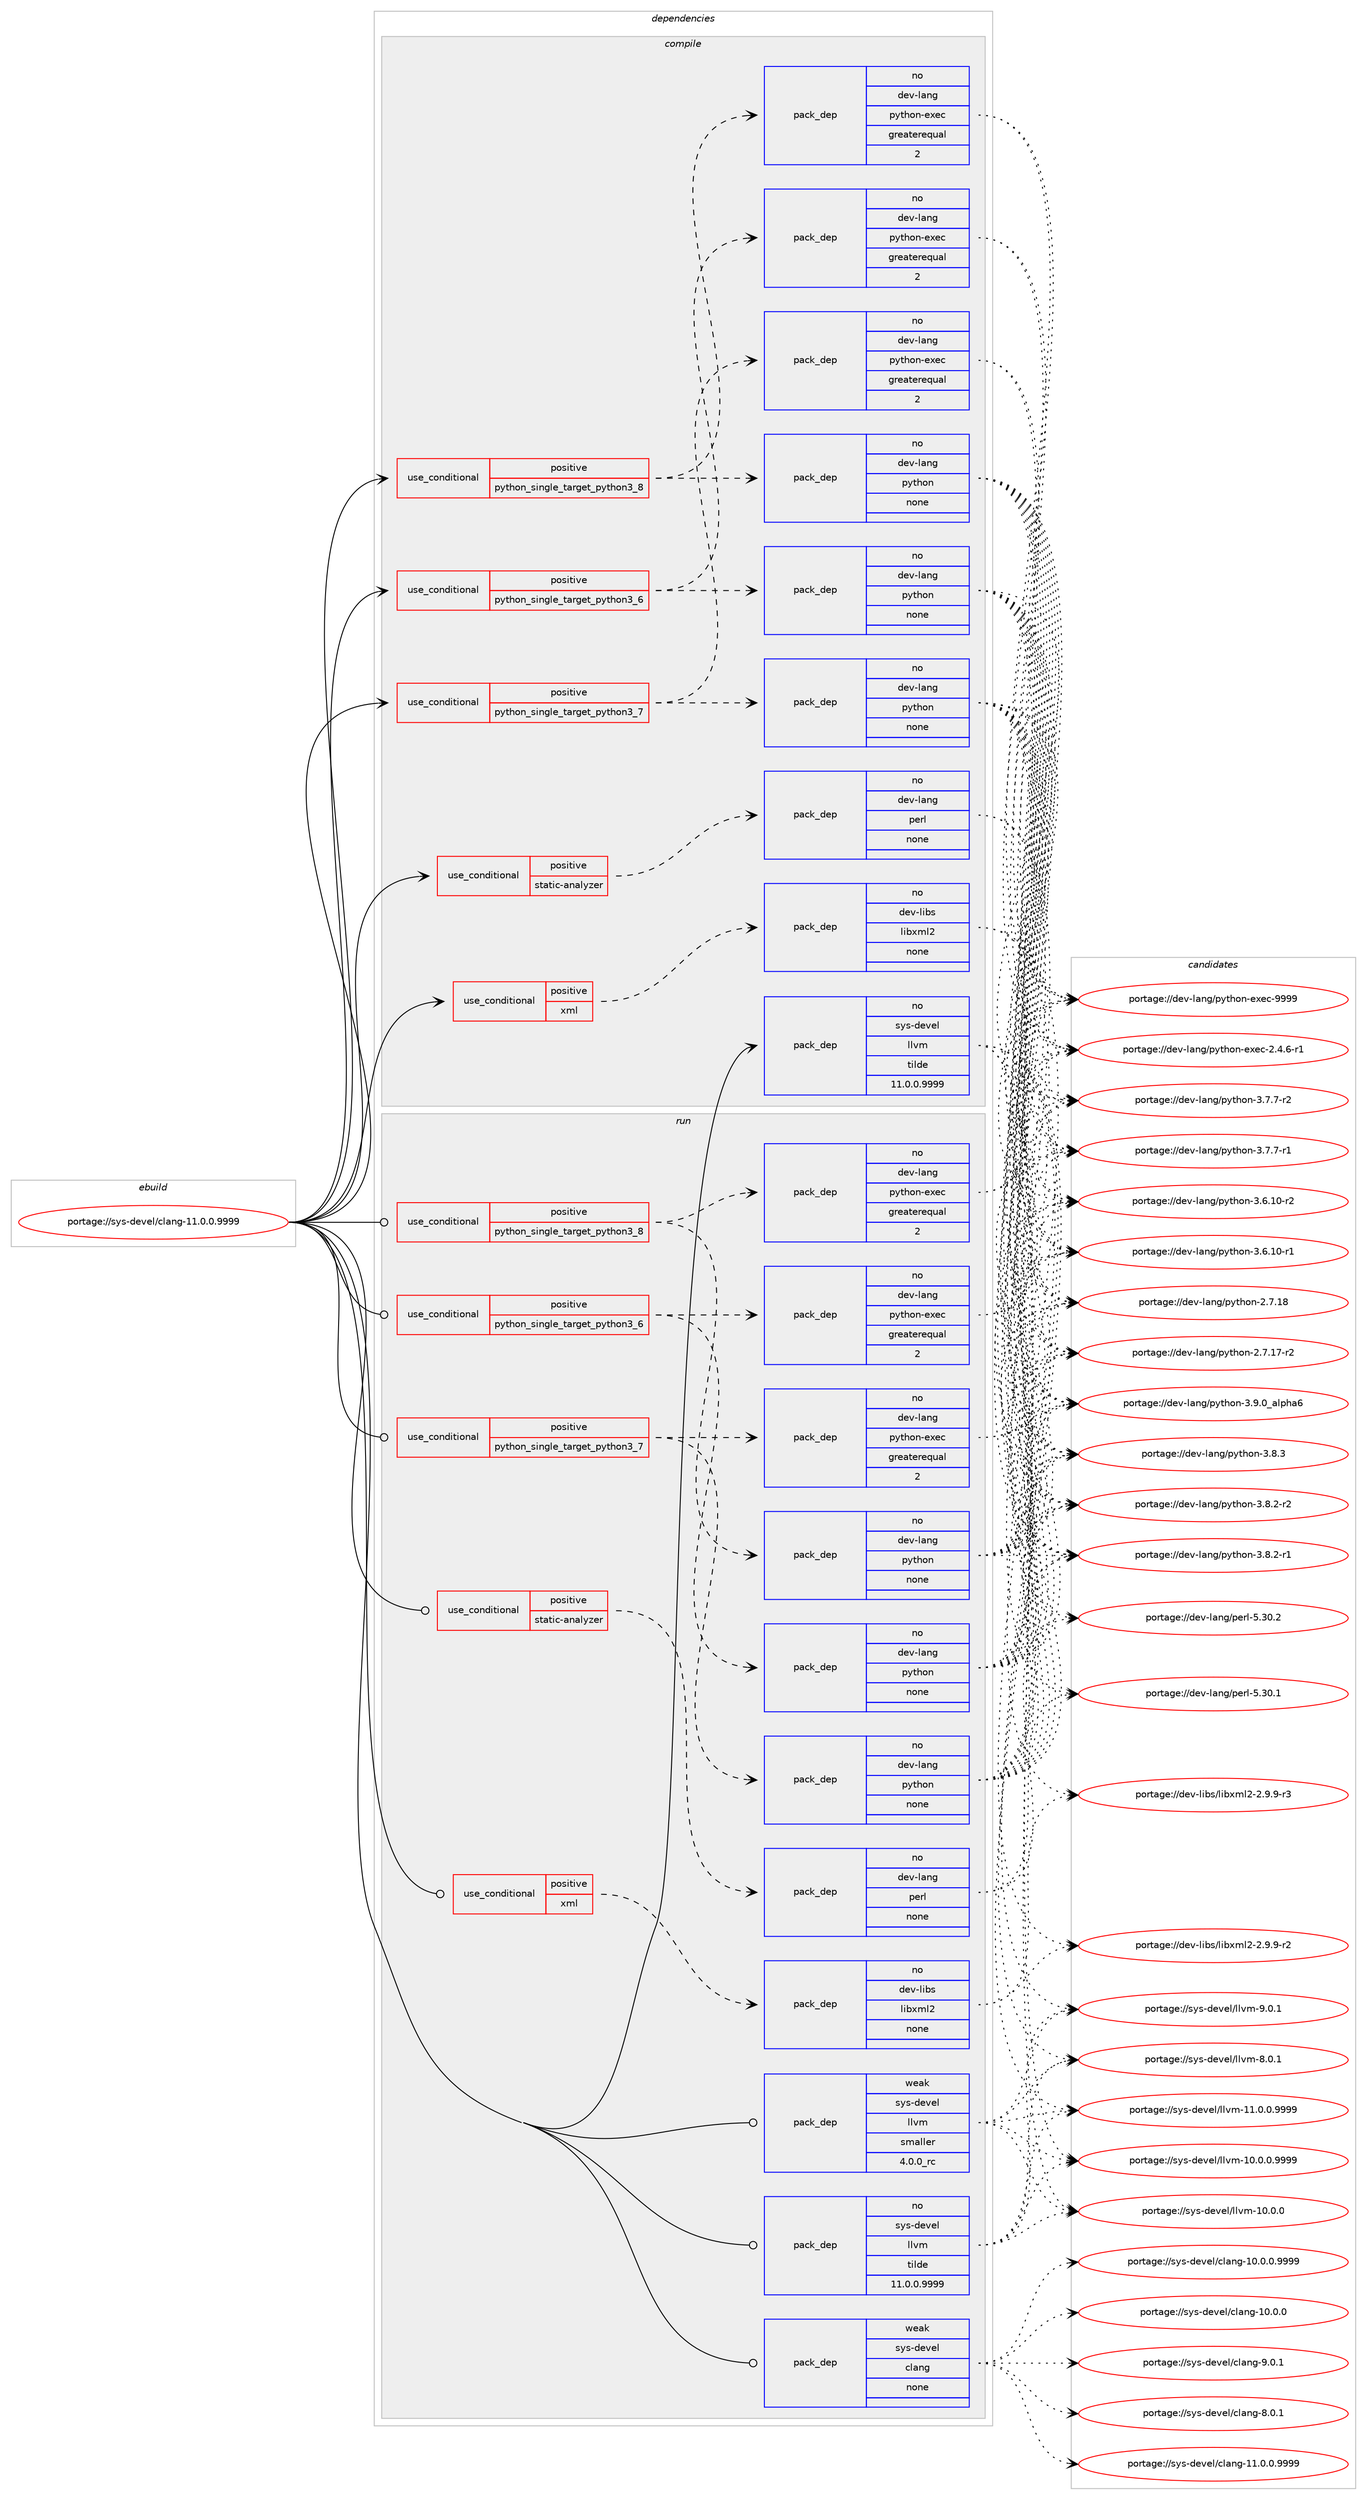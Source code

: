 digraph prolog {

# *************
# Graph options
# *************

newrank=true;
concentrate=true;
compound=true;
graph [rankdir=LR,fontname=Helvetica,fontsize=10,ranksep=1.5];#, ranksep=2.5, nodesep=0.2];
edge  [arrowhead=vee];
node  [fontname=Helvetica,fontsize=10];

# **********
# The ebuild
# **********

subgraph cluster_leftcol {
color=gray;
rank=same;
label=<<i>ebuild</i>>;
id [label="portage://sys-devel/clang-11.0.0.9999", color=red, width=4, href="../sys-devel/clang-11.0.0.9999.svg"];
}

# ****************
# The dependencies
# ****************

subgraph cluster_midcol {
color=gray;
label=<<i>dependencies</i>>;
subgraph cluster_compile {
fillcolor="#eeeeee";
style=filled;
label=<<i>compile</i>>;
subgraph cond593 {
dependency4077 [label=<<TABLE BORDER="0" CELLBORDER="1" CELLSPACING="0" CELLPADDING="4"><TR><TD ROWSPAN="3" CELLPADDING="10">use_conditional</TD></TR><TR><TD>positive</TD></TR><TR><TD>python_single_target_python3_6</TD></TR></TABLE>>, shape=none, color=red];
subgraph pack3390 {
dependency4078 [label=<<TABLE BORDER="0" CELLBORDER="1" CELLSPACING="0" CELLPADDING="4" WIDTH="220"><TR><TD ROWSPAN="6" CELLPADDING="30">pack_dep</TD></TR><TR><TD WIDTH="110">no</TD></TR><TR><TD>dev-lang</TD></TR><TR><TD>python</TD></TR><TR><TD>none</TD></TR><TR><TD></TD></TR></TABLE>>, shape=none, color=blue];
}
dependency4077:e -> dependency4078:w [weight=20,style="dashed",arrowhead="vee"];
subgraph pack3391 {
dependency4079 [label=<<TABLE BORDER="0" CELLBORDER="1" CELLSPACING="0" CELLPADDING="4" WIDTH="220"><TR><TD ROWSPAN="6" CELLPADDING="30">pack_dep</TD></TR><TR><TD WIDTH="110">no</TD></TR><TR><TD>dev-lang</TD></TR><TR><TD>python-exec</TD></TR><TR><TD>greaterequal</TD></TR><TR><TD>2</TD></TR></TABLE>>, shape=none, color=blue];
}
dependency4077:e -> dependency4079:w [weight=20,style="dashed",arrowhead="vee"];
}
id:e -> dependency4077:w [weight=20,style="solid",arrowhead="vee"];
subgraph cond594 {
dependency4080 [label=<<TABLE BORDER="0" CELLBORDER="1" CELLSPACING="0" CELLPADDING="4"><TR><TD ROWSPAN="3" CELLPADDING="10">use_conditional</TD></TR><TR><TD>positive</TD></TR><TR><TD>python_single_target_python3_7</TD></TR></TABLE>>, shape=none, color=red];
subgraph pack3392 {
dependency4081 [label=<<TABLE BORDER="0" CELLBORDER="1" CELLSPACING="0" CELLPADDING="4" WIDTH="220"><TR><TD ROWSPAN="6" CELLPADDING="30">pack_dep</TD></TR><TR><TD WIDTH="110">no</TD></TR><TR><TD>dev-lang</TD></TR><TR><TD>python</TD></TR><TR><TD>none</TD></TR><TR><TD></TD></TR></TABLE>>, shape=none, color=blue];
}
dependency4080:e -> dependency4081:w [weight=20,style="dashed",arrowhead="vee"];
subgraph pack3393 {
dependency4082 [label=<<TABLE BORDER="0" CELLBORDER="1" CELLSPACING="0" CELLPADDING="4" WIDTH="220"><TR><TD ROWSPAN="6" CELLPADDING="30">pack_dep</TD></TR><TR><TD WIDTH="110">no</TD></TR><TR><TD>dev-lang</TD></TR><TR><TD>python-exec</TD></TR><TR><TD>greaterequal</TD></TR><TR><TD>2</TD></TR></TABLE>>, shape=none, color=blue];
}
dependency4080:e -> dependency4082:w [weight=20,style="dashed",arrowhead="vee"];
}
id:e -> dependency4080:w [weight=20,style="solid",arrowhead="vee"];
subgraph cond595 {
dependency4083 [label=<<TABLE BORDER="0" CELLBORDER="1" CELLSPACING="0" CELLPADDING="4"><TR><TD ROWSPAN="3" CELLPADDING="10">use_conditional</TD></TR><TR><TD>positive</TD></TR><TR><TD>python_single_target_python3_8</TD></TR></TABLE>>, shape=none, color=red];
subgraph pack3394 {
dependency4084 [label=<<TABLE BORDER="0" CELLBORDER="1" CELLSPACING="0" CELLPADDING="4" WIDTH="220"><TR><TD ROWSPAN="6" CELLPADDING="30">pack_dep</TD></TR><TR><TD WIDTH="110">no</TD></TR><TR><TD>dev-lang</TD></TR><TR><TD>python</TD></TR><TR><TD>none</TD></TR><TR><TD></TD></TR></TABLE>>, shape=none, color=blue];
}
dependency4083:e -> dependency4084:w [weight=20,style="dashed",arrowhead="vee"];
subgraph pack3395 {
dependency4085 [label=<<TABLE BORDER="0" CELLBORDER="1" CELLSPACING="0" CELLPADDING="4" WIDTH="220"><TR><TD ROWSPAN="6" CELLPADDING="30">pack_dep</TD></TR><TR><TD WIDTH="110">no</TD></TR><TR><TD>dev-lang</TD></TR><TR><TD>python-exec</TD></TR><TR><TD>greaterequal</TD></TR><TR><TD>2</TD></TR></TABLE>>, shape=none, color=blue];
}
dependency4083:e -> dependency4085:w [weight=20,style="dashed",arrowhead="vee"];
}
id:e -> dependency4083:w [weight=20,style="solid",arrowhead="vee"];
subgraph cond596 {
dependency4086 [label=<<TABLE BORDER="0" CELLBORDER="1" CELLSPACING="0" CELLPADDING="4"><TR><TD ROWSPAN="3" CELLPADDING="10">use_conditional</TD></TR><TR><TD>positive</TD></TR><TR><TD>static-analyzer</TD></TR></TABLE>>, shape=none, color=red];
subgraph pack3396 {
dependency4087 [label=<<TABLE BORDER="0" CELLBORDER="1" CELLSPACING="0" CELLPADDING="4" WIDTH="220"><TR><TD ROWSPAN="6" CELLPADDING="30">pack_dep</TD></TR><TR><TD WIDTH="110">no</TD></TR><TR><TD>dev-lang</TD></TR><TR><TD>perl</TD></TR><TR><TD>none</TD></TR><TR><TD></TD></TR></TABLE>>, shape=none, color=blue];
}
dependency4086:e -> dependency4087:w [weight=20,style="dashed",arrowhead="vee"];
}
id:e -> dependency4086:w [weight=20,style="solid",arrowhead="vee"];
subgraph cond597 {
dependency4088 [label=<<TABLE BORDER="0" CELLBORDER="1" CELLSPACING="0" CELLPADDING="4"><TR><TD ROWSPAN="3" CELLPADDING="10">use_conditional</TD></TR><TR><TD>positive</TD></TR><TR><TD>xml</TD></TR></TABLE>>, shape=none, color=red];
subgraph pack3397 {
dependency4089 [label=<<TABLE BORDER="0" CELLBORDER="1" CELLSPACING="0" CELLPADDING="4" WIDTH="220"><TR><TD ROWSPAN="6" CELLPADDING="30">pack_dep</TD></TR><TR><TD WIDTH="110">no</TD></TR><TR><TD>dev-libs</TD></TR><TR><TD>libxml2</TD></TR><TR><TD>none</TD></TR><TR><TD></TD></TR></TABLE>>, shape=none, color=blue];
}
dependency4088:e -> dependency4089:w [weight=20,style="dashed",arrowhead="vee"];
}
id:e -> dependency4088:w [weight=20,style="solid",arrowhead="vee"];
subgraph pack3398 {
dependency4090 [label=<<TABLE BORDER="0" CELLBORDER="1" CELLSPACING="0" CELLPADDING="4" WIDTH="220"><TR><TD ROWSPAN="6" CELLPADDING="30">pack_dep</TD></TR><TR><TD WIDTH="110">no</TD></TR><TR><TD>sys-devel</TD></TR><TR><TD>llvm</TD></TR><TR><TD>tilde</TD></TR><TR><TD>11.0.0.9999</TD></TR></TABLE>>, shape=none, color=blue];
}
id:e -> dependency4090:w [weight=20,style="solid",arrowhead="vee"];
}
subgraph cluster_compileandrun {
fillcolor="#eeeeee";
style=filled;
label=<<i>compile and run</i>>;
}
subgraph cluster_run {
fillcolor="#eeeeee";
style=filled;
label=<<i>run</i>>;
subgraph cond598 {
dependency4091 [label=<<TABLE BORDER="0" CELLBORDER="1" CELLSPACING="0" CELLPADDING="4"><TR><TD ROWSPAN="3" CELLPADDING="10">use_conditional</TD></TR><TR><TD>positive</TD></TR><TR><TD>python_single_target_python3_6</TD></TR></TABLE>>, shape=none, color=red];
subgraph pack3399 {
dependency4092 [label=<<TABLE BORDER="0" CELLBORDER="1" CELLSPACING="0" CELLPADDING="4" WIDTH="220"><TR><TD ROWSPAN="6" CELLPADDING="30">pack_dep</TD></TR><TR><TD WIDTH="110">no</TD></TR><TR><TD>dev-lang</TD></TR><TR><TD>python</TD></TR><TR><TD>none</TD></TR><TR><TD></TD></TR></TABLE>>, shape=none, color=blue];
}
dependency4091:e -> dependency4092:w [weight=20,style="dashed",arrowhead="vee"];
subgraph pack3400 {
dependency4093 [label=<<TABLE BORDER="0" CELLBORDER="1" CELLSPACING="0" CELLPADDING="4" WIDTH="220"><TR><TD ROWSPAN="6" CELLPADDING="30">pack_dep</TD></TR><TR><TD WIDTH="110">no</TD></TR><TR><TD>dev-lang</TD></TR><TR><TD>python-exec</TD></TR><TR><TD>greaterequal</TD></TR><TR><TD>2</TD></TR></TABLE>>, shape=none, color=blue];
}
dependency4091:e -> dependency4093:w [weight=20,style="dashed",arrowhead="vee"];
}
id:e -> dependency4091:w [weight=20,style="solid",arrowhead="odot"];
subgraph cond599 {
dependency4094 [label=<<TABLE BORDER="0" CELLBORDER="1" CELLSPACING="0" CELLPADDING="4"><TR><TD ROWSPAN="3" CELLPADDING="10">use_conditional</TD></TR><TR><TD>positive</TD></TR><TR><TD>python_single_target_python3_7</TD></TR></TABLE>>, shape=none, color=red];
subgraph pack3401 {
dependency4095 [label=<<TABLE BORDER="0" CELLBORDER="1" CELLSPACING="0" CELLPADDING="4" WIDTH="220"><TR><TD ROWSPAN="6" CELLPADDING="30">pack_dep</TD></TR><TR><TD WIDTH="110">no</TD></TR><TR><TD>dev-lang</TD></TR><TR><TD>python</TD></TR><TR><TD>none</TD></TR><TR><TD></TD></TR></TABLE>>, shape=none, color=blue];
}
dependency4094:e -> dependency4095:w [weight=20,style="dashed",arrowhead="vee"];
subgraph pack3402 {
dependency4096 [label=<<TABLE BORDER="0" CELLBORDER="1" CELLSPACING="0" CELLPADDING="4" WIDTH="220"><TR><TD ROWSPAN="6" CELLPADDING="30">pack_dep</TD></TR><TR><TD WIDTH="110">no</TD></TR><TR><TD>dev-lang</TD></TR><TR><TD>python-exec</TD></TR><TR><TD>greaterequal</TD></TR><TR><TD>2</TD></TR></TABLE>>, shape=none, color=blue];
}
dependency4094:e -> dependency4096:w [weight=20,style="dashed",arrowhead="vee"];
}
id:e -> dependency4094:w [weight=20,style="solid",arrowhead="odot"];
subgraph cond600 {
dependency4097 [label=<<TABLE BORDER="0" CELLBORDER="1" CELLSPACING="0" CELLPADDING="4"><TR><TD ROWSPAN="3" CELLPADDING="10">use_conditional</TD></TR><TR><TD>positive</TD></TR><TR><TD>python_single_target_python3_8</TD></TR></TABLE>>, shape=none, color=red];
subgraph pack3403 {
dependency4098 [label=<<TABLE BORDER="0" CELLBORDER="1" CELLSPACING="0" CELLPADDING="4" WIDTH="220"><TR><TD ROWSPAN="6" CELLPADDING="30">pack_dep</TD></TR><TR><TD WIDTH="110">no</TD></TR><TR><TD>dev-lang</TD></TR><TR><TD>python</TD></TR><TR><TD>none</TD></TR><TR><TD></TD></TR></TABLE>>, shape=none, color=blue];
}
dependency4097:e -> dependency4098:w [weight=20,style="dashed",arrowhead="vee"];
subgraph pack3404 {
dependency4099 [label=<<TABLE BORDER="0" CELLBORDER="1" CELLSPACING="0" CELLPADDING="4" WIDTH="220"><TR><TD ROWSPAN="6" CELLPADDING="30">pack_dep</TD></TR><TR><TD WIDTH="110">no</TD></TR><TR><TD>dev-lang</TD></TR><TR><TD>python-exec</TD></TR><TR><TD>greaterequal</TD></TR><TR><TD>2</TD></TR></TABLE>>, shape=none, color=blue];
}
dependency4097:e -> dependency4099:w [weight=20,style="dashed",arrowhead="vee"];
}
id:e -> dependency4097:w [weight=20,style="solid",arrowhead="odot"];
subgraph cond601 {
dependency4100 [label=<<TABLE BORDER="0" CELLBORDER="1" CELLSPACING="0" CELLPADDING="4"><TR><TD ROWSPAN="3" CELLPADDING="10">use_conditional</TD></TR><TR><TD>positive</TD></TR><TR><TD>static-analyzer</TD></TR></TABLE>>, shape=none, color=red];
subgraph pack3405 {
dependency4101 [label=<<TABLE BORDER="0" CELLBORDER="1" CELLSPACING="0" CELLPADDING="4" WIDTH="220"><TR><TD ROWSPAN="6" CELLPADDING="30">pack_dep</TD></TR><TR><TD WIDTH="110">no</TD></TR><TR><TD>dev-lang</TD></TR><TR><TD>perl</TD></TR><TR><TD>none</TD></TR><TR><TD></TD></TR></TABLE>>, shape=none, color=blue];
}
dependency4100:e -> dependency4101:w [weight=20,style="dashed",arrowhead="vee"];
}
id:e -> dependency4100:w [weight=20,style="solid",arrowhead="odot"];
subgraph cond602 {
dependency4102 [label=<<TABLE BORDER="0" CELLBORDER="1" CELLSPACING="0" CELLPADDING="4"><TR><TD ROWSPAN="3" CELLPADDING="10">use_conditional</TD></TR><TR><TD>positive</TD></TR><TR><TD>xml</TD></TR></TABLE>>, shape=none, color=red];
subgraph pack3406 {
dependency4103 [label=<<TABLE BORDER="0" CELLBORDER="1" CELLSPACING="0" CELLPADDING="4" WIDTH="220"><TR><TD ROWSPAN="6" CELLPADDING="30">pack_dep</TD></TR><TR><TD WIDTH="110">no</TD></TR><TR><TD>dev-libs</TD></TR><TR><TD>libxml2</TD></TR><TR><TD>none</TD></TR><TR><TD></TD></TR></TABLE>>, shape=none, color=blue];
}
dependency4102:e -> dependency4103:w [weight=20,style="dashed",arrowhead="vee"];
}
id:e -> dependency4102:w [weight=20,style="solid",arrowhead="odot"];
subgraph pack3407 {
dependency4104 [label=<<TABLE BORDER="0" CELLBORDER="1" CELLSPACING="0" CELLPADDING="4" WIDTH="220"><TR><TD ROWSPAN="6" CELLPADDING="30">pack_dep</TD></TR><TR><TD WIDTH="110">no</TD></TR><TR><TD>sys-devel</TD></TR><TR><TD>llvm</TD></TR><TR><TD>tilde</TD></TR><TR><TD>11.0.0.9999</TD></TR></TABLE>>, shape=none, color=blue];
}
id:e -> dependency4104:w [weight=20,style="solid",arrowhead="odot"];
subgraph pack3408 {
dependency4105 [label=<<TABLE BORDER="0" CELLBORDER="1" CELLSPACING="0" CELLPADDING="4" WIDTH="220"><TR><TD ROWSPAN="6" CELLPADDING="30">pack_dep</TD></TR><TR><TD WIDTH="110">weak</TD></TR><TR><TD>sys-devel</TD></TR><TR><TD>clang</TD></TR><TR><TD>none</TD></TR><TR><TD></TD></TR></TABLE>>, shape=none, color=blue];
}
id:e -> dependency4105:w [weight=20,style="solid",arrowhead="odot"];
subgraph pack3409 {
dependency4106 [label=<<TABLE BORDER="0" CELLBORDER="1" CELLSPACING="0" CELLPADDING="4" WIDTH="220"><TR><TD ROWSPAN="6" CELLPADDING="30">pack_dep</TD></TR><TR><TD WIDTH="110">weak</TD></TR><TR><TD>sys-devel</TD></TR><TR><TD>llvm</TD></TR><TR><TD>smaller</TD></TR><TR><TD>4.0.0_rc</TD></TR></TABLE>>, shape=none, color=blue];
}
id:e -> dependency4106:w [weight=20,style="solid",arrowhead="odot"];
}
}

# **************
# The candidates
# **************

subgraph cluster_choices {
rank=same;
color=gray;
label=<<i>candidates</i>>;

subgraph choice3390 {
color=black;
nodesep=1;
choice10010111845108971101034711212111610411111045514657464895971081121049754 [label="portage://dev-lang/python-3.9.0_alpha6", color=red, width=4,href="../dev-lang/python-3.9.0_alpha6.svg"];
choice100101118451089711010347112121116104111110455146564651 [label="portage://dev-lang/python-3.8.3", color=red, width=4,href="../dev-lang/python-3.8.3.svg"];
choice1001011184510897110103471121211161041111104551465646504511450 [label="portage://dev-lang/python-3.8.2-r2", color=red, width=4,href="../dev-lang/python-3.8.2-r2.svg"];
choice1001011184510897110103471121211161041111104551465646504511449 [label="portage://dev-lang/python-3.8.2-r1", color=red, width=4,href="../dev-lang/python-3.8.2-r1.svg"];
choice1001011184510897110103471121211161041111104551465546554511450 [label="portage://dev-lang/python-3.7.7-r2", color=red, width=4,href="../dev-lang/python-3.7.7-r2.svg"];
choice1001011184510897110103471121211161041111104551465546554511449 [label="portage://dev-lang/python-3.7.7-r1", color=red, width=4,href="../dev-lang/python-3.7.7-r1.svg"];
choice100101118451089711010347112121116104111110455146544649484511450 [label="portage://dev-lang/python-3.6.10-r2", color=red, width=4,href="../dev-lang/python-3.6.10-r2.svg"];
choice100101118451089711010347112121116104111110455146544649484511449 [label="portage://dev-lang/python-3.6.10-r1", color=red, width=4,href="../dev-lang/python-3.6.10-r1.svg"];
choice10010111845108971101034711212111610411111045504655464956 [label="portage://dev-lang/python-2.7.18", color=red, width=4,href="../dev-lang/python-2.7.18.svg"];
choice100101118451089711010347112121116104111110455046554649554511450 [label="portage://dev-lang/python-2.7.17-r2", color=red, width=4,href="../dev-lang/python-2.7.17-r2.svg"];
dependency4078:e -> choice10010111845108971101034711212111610411111045514657464895971081121049754:w [style=dotted,weight="100"];
dependency4078:e -> choice100101118451089711010347112121116104111110455146564651:w [style=dotted,weight="100"];
dependency4078:e -> choice1001011184510897110103471121211161041111104551465646504511450:w [style=dotted,weight="100"];
dependency4078:e -> choice1001011184510897110103471121211161041111104551465646504511449:w [style=dotted,weight="100"];
dependency4078:e -> choice1001011184510897110103471121211161041111104551465546554511450:w [style=dotted,weight="100"];
dependency4078:e -> choice1001011184510897110103471121211161041111104551465546554511449:w [style=dotted,weight="100"];
dependency4078:e -> choice100101118451089711010347112121116104111110455146544649484511450:w [style=dotted,weight="100"];
dependency4078:e -> choice100101118451089711010347112121116104111110455146544649484511449:w [style=dotted,weight="100"];
dependency4078:e -> choice10010111845108971101034711212111610411111045504655464956:w [style=dotted,weight="100"];
dependency4078:e -> choice100101118451089711010347112121116104111110455046554649554511450:w [style=dotted,weight="100"];
}
subgraph choice3391 {
color=black;
nodesep=1;
choice10010111845108971101034711212111610411111045101120101994557575757 [label="portage://dev-lang/python-exec-9999", color=red, width=4,href="../dev-lang/python-exec-9999.svg"];
choice10010111845108971101034711212111610411111045101120101994550465246544511449 [label="portage://dev-lang/python-exec-2.4.6-r1", color=red, width=4,href="../dev-lang/python-exec-2.4.6-r1.svg"];
dependency4079:e -> choice10010111845108971101034711212111610411111045101120101994557575757:w [style=dotted,weight="100"];
dependency4079:e -> choice10010111845108971101034711212111610411111045101120101994550465246544511449:w [style=dotted,weight="100"];
}
subgraph choice3392 {
color=black;
nodesep=1;
choice10010111845108971101034711212111610411111045514657464895971081121049754 [label="portage://dev-lang/python-3.9.0_alpha6", color=red, width=4,href="../dev-lang/python-3.9.0_alpha6.svg"];
choice100101118451089711010347112121116104111110455146564651 [label="portage://dev-lang/python-3.8.3", color=red, width=4,href="../dev-lang/python-3.8.3.svg"];
choice1001011184510897110103471121211161041111104551465646504511450 [label="portage://dev-lang/python-3.8.2-r2", color=red, width=4,href="../dev-lang/python-3.8.2-r2.svg"];
choice1001011184510897110103471121211161041111104551465646504511449 [label="portage://dev-lang/python-3.8.2-r1", color=red, width=4,href="../dev-lang/python-3.8.2-r1.svg"];
choice1001011184510897110103471121211161041111104551465546554511450 [label="portage://dev-lang/python-3.7.7-r2", color=red, width=4,href="../dev-lang/python-3.7.7-r2.svg"];
choice1001011184510897110103471121211161041111104551465546554511449 [label="portage://dev-lang/python-3.7.7-r1", color=red, width=4,href="../dev-lang/python-3.7.7-r1.svg"];
choice100101118451089711010347112121116104111110455146544649484511450 [label="portage://dev-lang/python-3.6.10-r2", color=red, width=4,href="../dev-lang/python-3.6.10-r2.svg"];
choice100101118451089711010347112121116104111110455146544649484511449 [label="portage://dev-lang/python-3.6.10-r1", color=red, width=4,href="../dev-lang/python-3.6.10-r1.svg"];
choice10010111845108971101034711212111610411111045504655464956 [label="portage://dev-lang/python-2.7.18", color=red, width=4,href="../dev-lang/python-2.7.18.svg"];
choice100101118451089711010347112121116104111110455046554649554511450 [label="portage://dev-lang/python-2.7.17-r2", color=red, width=4,href="../dev-lang/python-2.7.17-r2.svg"];
dependency4081:e -> choice10010111845108971101034711212111610411111045514657464895971081121049754:w [style=dotted,weight="100"];
dependency4081:e -> choice100101118451089711010347112121116104111110455146564651:w [style=dotted,weight="100"];
dependency4081:e -> choice1001011184510897110103471121211161041111104551465646504511450:w [style=dotted,weight="100"];
dependency4081:e -> choice1001011184510897110103471121211161041111104551465646504511449:w [style=dotted,weight="100"];
dependency4081:e -> choice1001011184510897110103471121211161041111104551465546554511450:w [style=dotted,weight="100"];
dependency4081:e -> choice1001011184510897110103471121211161041111104551465546554511449:w [style=dotted,weight="100"];
dependency4081:e -> choice100101118451089711010347112121116104111110455146544649484511450:w [style=dotted,weight="100"];
dependency4081:e -> choice100101118451089711010347112121116104111110455146544649484511449:w [style=dotted,weight="100"];
dependency4081:e -> choice10010111845108971101034711212111610411111045504655464956:w [style=dotted,weight="100"];
dependency4081:e -> choice100101118451089711010347112121116104111110455046554649554511450:w [style=dotted,weight="100"];
}
subgraph choice3393 {
color=black;
nodesep=1;
choice10010111845108971101034711212111610411111045101120101994557575757 [label="portage://dev-lang/python-exec-9999", color=red, width=4,href="../dev-lang/python-exec-9999.svg"];
choice10010111845108971101034711212111610411111045101120101994550465246544511449 [label="portage://dev-lang/python-exec-2.4.6-r1", color=red, width=4,href="../dev-lang/python-exec-2.4.6-r1.svg"];
dependency4082:e -> choice10010111845108971101034711212111610411111045101120101994557575757:w [style=dotted,weight="100"];
dependency4082:e -> choice10010111845108971101034711212111610411111045101120101994550465246544511449:w [style=dotted,weight="100"];
}
subgraph choice3394 {
color=black;
nodesep=1;
choice10010111845108971101034711212111610411111045514657464895971081121049754 [label="portage://dev-lang/python-3.9.0_alpha6", color=red, width=4,href="../dev-lang/python-3.9.0_alpha6.svg"];
choice100101118451089711010347112121116104111110455146564651 [label="portage://dev-lang/python-3.8.3", color=red, width=4,href="../dev-lang/python-3.8.3.svg"];
choice1001011184510897110103471121211161041111104551465646504511450 [label="portage://dev-lang/python-3.8.2-r2", color=red, width=4,href="../dev-lang/python-3.8.2-r2.svg"];
choice1001011184510897110103471121211161041111104551465646504511449 [label="portage://dev-lang/python-3.8.2-r1", color=red, width=4,href="../dev-lang/python-3.8.2-r1.svg"];
choice1001011184510897110103471121211161041111104551465546554511450 [label="portage://dev-lang/python-3.7.7-r2", color=red, width=4,href="../dev-lang/python-3.7.7-r2.svg"];
choice1001011184510897110103471121211161041111104551465546554511449 [label="portage://dev-lang/python-3.7.7-r1", color=red, width=4,href="../dev-lang/python-3.7.7-r1.svg"];
choice100101118451089711010347112121116104111110455146544649484511450 [label="portage://dev-lang/python-3.6.10-r2", color=red, width=4,href="../dev-lang/python-3.6.10-r2.svg"];
choice100101118451089711010347112121116104111110455146544649484511449 [label="portage://dev-lang/python-3.6.10-r1", color=red, width=4,href="../dev-lang/python-3.6.10-r1.svg"];
choice10010111845108971101034711212111610411111045504655464956 [label="portage://dev-lang/python-2.7.18", color=red, width=4,href="../dev-lang/python-2.7.18.svg"];
choice100101118451089711010347112121116104111110455046554649554511450 [label="portage://dev-lang/python-2.7.17-r2", color=red, width=4,href="../dev-lang/python-2.7.17-r2.svg"];
dependency4084:e -> choice10010111845108971101034711212111610411111045514657464895971081121049754:w [style=dotted,weight="100"];
dependency4084:e -> choice100101118451089711010347112121116104111110455146564651:w [style=dotted,weight="100"];
dependency4084:e -> choice1001011184510897110103471121211161041111104551465646504511450:w [style=dotted,weight="100"];
dependency4084:e -> choice1001011184510897110103471121211161041111104551465646504511449:w [style=dotted,weight="100"];
dependency4084:e -> choice1001011184510897110103471121211161041111104551465546554511450:w [style=dotted,weight="100"];
dependency4084:e -> choice1001011184510897110103471121211161041111104551465546554511449:w [style=dotted,weight="100"];
dependency4084:e -> choice100101118451089711010347112121116104111110455146544649484511450:w [style=dotted,weight="100"];
dependency4084:e -> choice100101118451089711010347112121116104111110455146544649484511449:w [style=dotted,weight="100"];
dependency4084:e -> choice10010111845108971101034711212111610411111045504655464956:w [style=dotted,weight="100"];
dependency4084:e -> choice100101118451089711010347112121116104111110455046554649554511450:w [style=dotted,weight="100"];
}
subgraph choice3395 {
color=black;
nodesep=1;
choice10010111845108971101034711212111610411111045101120101994557575757 [label="portage://dev-lang/python-exec-9999", color=red, width=4,href="../dev-lang/python-exec-9999.svg"];
choice10010111845108971101034711212111610411111045101120101994550465246544511449 [label="portage://dev-lang/python-exec-2.4.6-r1", color=red, width=4,href="../dev-lang/python-exec-2.4.6-r1.svg"];
dependency4085:e -> choice10010111845108971101034711212111610411111045101120101994557575757:w [style=dotted,weight="100"];
dependency4085:e -> choice10010111845108971101034711212111610411111045101120101994550465246544511449:w [style=dotted,weight="100"];
}
subgraph choice3396 {
color=black;
nodesep=1;
choice10010111845108971101034711210111410845534651484650 [label="portage://dev-lang/perl-5.30.2", color=red, width=4,href="../dev-lang/perl-5.30.2.svg"];
choice10010111845108971101034711210111410845534651484649 [label="portage://dev-lang/perl-5.30.1", color=red, width=4,href="../dev-lang/perl-5.30.1.svg"];
dependency4087:e -> choice10010111845108971101034711210111410845534651484650:w [style=dotted,weight="100"];
dependency4087:e -> choice10010111845108971101034711210111410845534651484649:w [style=dotted,weight="100"];
}
subgraph choice3397 {
color=black;
nodesep=1;
choice10010111845108105981154710810598120109108504550465746574511451 [label="portage://dev-libs/libxml2-2.9.9-r3", color=red, width=4,href="../dev-libs/libxml2-2.9.9-r3.svg"];
choice10010111845108105981154710810598120109108504550465746574511450 [label="portage://dev-libs/libxml2-2.9.9-r2", color=red, width=4,href="../dev-libs/libxml2-2.9.9-r2.svg"];
dependency4089:e -> choice10010111845108105981154710810598120109108504550465746574511451:w [style=dotted,weight="100"];
dependency4089:e -> choice10010111845108105981154710810598120109108504550465746574511450:w [style=dotted,weight="100"];
}
subgraph choice3398 {
color=black;
nodesep=1;
choice1151211154510010111810110847108108118109455746484649 [label="portage://sys-devel/llvm-9.0.1", color=red, width=4,href="../sys-devel/llvm-9.0.1.svg"];
choice1151211154510010111810110847108108118109455646484649 [label="portage://sys-devel/llvm-8.0.1", color=red, width=4,href="../sys-devel/llvm-8.0.1.svg"];
choice1151211154510010111810110847108108118109454949464846484657575757 [label="portage://sys-devel/llvm-11.0.0.9999", color=red, width=4,href="../sys-devel/llvm-11.0.0.9999.svg"];
choice1151211154510010111810110847108108118109454948464846484657575757 [label="portage://sys-devel/llvm-10.0.0.9999", color=red, width=4,href="../sys-devel/llvm-10.0.0.9999.svg"];
choice115121115451001011181011084710810811810945494846484648 [label="portage://sys-devel/llvm-10.0.0", color=red, width=4,href="../sys-devel/llvm-10.0.0.svg"];
dependency4090:e -> choice1151211154510010111810110847108108118109455746484649:w [style=dotted,weight="100"];
dependency4090:e -> choice1151211154510010111810110847108108118109455646484649:w [style=dotted,weight="100"];
dependency4090:e -> choice1151211154510010111810110847108108118109454949464846484657575757:w [style=dotted,weight="100"];
dependency4090:e -> choice1151211154510010111810110847108108118109454948464846484657575757:w [style=dotted,weight="100"];
dependency4090:e -> choice115121115451001011181011084710810811810945494846484648:w [style=dotted,weight="100"];
}
subgraph choice3399 {
color=black;
nodesep=1;
choice10010111845108971101034711212111610411111045514657464895971081121049754 [label="portage://dev-lang/python-3.9.0_alpha6", color=red, width=4,href="../dev-lang/python-3.9.0_alpha6.svg"];
choice100101118451089711010347112121116104111110455146564651 [label="portage://dev-lang/python-3.8.3", color=red, width=4,href="../dev-lang/python-3.8.3.svg"];
choice1001011184510897110103471121211161041111104551465646504511450 [label="portage://dev-lang/python-3.8.2-r2", color=red, width=4,href="../dev-lang/python-3.8.2-r2.svg"];
choice1001011184510897110103471121211161041111104551465646504511449 [label="portage://dev-lang/python-3.8.2-r1", color=red, width=4,href="../dev-lang/python-3.8.2-r1.svg"];
choice1001011184510897110103471121211161041111104551465546554511450 [label="portage://dev-lang/python-3.7.7-r2", color=red, width=4,href="../dev-lang/python-3.7.7-r2.svg"];
choice1001011184510897110103471121211161041111104551465546554511449 [label="portage://dev-lang/python-3.7.7-r1", color=red, width=4,href="../dev-lang/python-3.7.7-r1.svg"];
choice100101118451089711010347112121116104111110455146544649484511450 [label="portage://dev-lang/python-3.6.10-r2", color=red, width=4,href="../dev-lang/python-3.6.10-r2.svg"];
choice100101118451089711010347112121116104111110455146544649484511449 [label="portage://dev-lang/python-3.6.10-r1", color=red, width=4,href="../dev-lang/python-3.6.10-r1.svg"];
choice10010111845108971101034711212111610411111045504655464956 [label="portage://dev-lang/python-2.7.18", color=red, width=4,href="../dev-lang/python-2.7.18.svg"];
choice100101118451089711010347112121116104111110455046554649554511450 [label="portage://dev-lang/python-2.7.17-r2", color=red, width=4,href="../dev-lang/python-2.7.17-r2.svg"];
dependency4092:e -> choice10010111845108971101034711212111610411111045514657464895971081121049754:w [style=dotted,weight="100"];
dependency4092:e -> choice100101118451089711010347112121116104111110455146564651:w [style=dotted,weight="100"];
dependency4092:e -> choice1001011184510897110103471121211161041111104551465646504511450:w [style=dotted,weight="100"];
dependency4092:e -> choice1001011184510897110103471121211161041111104551465646504511449:w [style=dotted,weight="100"];
dependency4092:e -> choice1001011184510897110103471121211161041111104551465546554511450:w [style=dotted,weight="100"];
dependency4092:e -> choice1001011184510897110103471121211161041111104551465546554511449:w [style=dotted,weight="100"];
dependency4092:e -> choice100101118451089711010347112121116104111110455146544649484511450:w [style=dotted,weight="100"];
dependency4092:e -> choice100101118451089711010347112121116104111110455146544649484511449:w [style=dotted,weight="100"];
dependency4092:e -> choice10010111845108971101034711212111610411111045504655464956:w [style=dotted,weight="100"];
dependency4092:e -> choice100101118451089711010347112121116104111110455046554649554511450:w [style=dotted,weight="100"];
}
subgraph choice3400 {
color=black;
nodesep=1;
choice10010111845108971101034711212111610411111045101120101994557575757 [label="portage://dev-lang/python-exec-9999", color=red, width=4,href="../dev-lang/python-exec-9999.svg"];
choice10010111845108971101034711212111610411111045101120101994550465246544511449 [label="portage://dev-lang/python-exec-2.4.6-r1", color=red, width=4,href="../dev-lang/python-exec-2.4.6-r1.svg"];
dependency4093:e -> choice10010111845108971101034711212111610411111045101120101994557575757:w [style=dotted,weight="100"];
dependency4093:e -> choice10010111845108971101034711212111610411111045101120101994550465246544511449:w [style=dotted,weight="100"];
}
subgraph choice3401 {
color=black;
nodesep=1;
choice10010111845108971101034711212111610411111045514657464895971081121049754 [label="portage://dev-lang/python-3.9.0_alpha6", color=red, width=4,href="../dev-lang/python-3.9.0_alpha6.svg"];
choice100101118451089711010347112121116104111110455146564651 [label="portage://dev-lang/python-3.8.3", color=red, width=4,href="../dev-lang/python-3.8.3.svg"];
choice1001011184510897110103471121211161041111104551465646504511450 [label="portage://dev-lang/python-3.8.2-r2", color=red, width=4,href="../dev-lang/python-3.8.2-r2.svg"];
choice1001011184510897110103471121211161041111104551465646504511449 [label="portage://dev-lang/python-3.8.2-r1", color=red, width=4,href="../dev-lang/python-3.8.2-r1.svg"];
choice1001011184510897110103471121211161041111104551465546554511450 [label="portage://dev-lang/python-3.7.7-r2", color=red, width=4,href="../dev-lang/python-3.7.7-r2.svg"];
choice1001011184510897110103471121211161041111104551465546554511449 [label="portage://dev-lang/python-3.7.7-r1", color=red, width=4,href="../dev-lang/python-3.7.7-r1.svg"];
choice100101118451089711010347112121116104111110455146544649484511450 [label="portage://dev-lang/python-3.6.10-r2", color=red, width=4,href="../dev-lang/python-3.6.10-r2.svg"];
choice100101118451089711010347112121116104111110455146544649484511449 [label="portage://dev-lang/python-3.6.10-r1", color=red, width=4,href="../dev-lang/python-3.6.10-r1.svg"];
choice10010111845108971101034711212111610411111045504655464956 [label="portage://dev-lang/python-2.7.18", color=red, width=4,href="../dev-lang/python-2.7.18.svg"];
choice100101118451089711010347112121116104111110455046554649554511450 [label="portage://dev-lang/python-2.7.17-r2", color=red, width=4,href="../dev-lang/python-2.7.17-r2.svg"];
dependency4095:e -> choice10010111845108971101034711212111610411111045514657464895971081121049754:w [style=dotted,weight="100"];
dependency4095:e -> choice100101118451089711010347112121116104111110455146564651:w [style=dotted,weight="100"];
dependency4095:e -> choice1001011184510897110103471121211161041111104551465646504511450:w [style=dotted,weight="100"];
dependency4095:e -> choice1001011184510897110103471121211161041111104551465646504511449:w [style=dotted,weight="100"];
dependency4095:e -> choice1001011184510897110103471121211161041111104551465546554511450:w [style=dotted,weight="100"];
dependency4095:e -> choice1001011184510897110103471121211161041111104551465546554511449:w [style=dotted,weight="100"];
dependency4095:e -> choice100101118451089711010347112121116104111110455146544649484511450:w [style=dotted,weight="100"];
dependency4095:e -> choice100101118451089711010347112121116104111110455146544649484511449:w [style=dotted,weight="100"];
dependency4095:e -> choice10010111845108971101034711212111610411111045504655464956:w [style=dotted,weight="100"];
dependency4095:e -> choice100101118451089711010347112121116104111110455046554649554511450:w [style=dotted,weight="100"];
}
subgraph choice3402 {
color=black;
nodesep=1;
choice10010111845108971101034711212111610411111045101120101994557575757 [label="portage://dev-lang/python-exec-9999", color=red, width=4,href="../dev-lang/python-exec-9999.svg"];
choice10010111845108971101034711212111610411111045101120101994550465246544511449 [label="portage://dev-lang/python-exec-2.4.6-r1", color=red, width=4,href="../dev-lang/python-exec-2.4.6-r1.svg"];
dependency4096:e -> choice10010111845108971101034711212111610411111045101120101994557575757:w [style=dotted,weight="100"];
dependency4096:e -> choice10010111845108971101034711212111610411111045101120101994550465246544511449:w [style=dotted,weight="100"];
}
subgraph choice3403 {
color=black;
nodesep=1;
choice10010111845108971101034711212111610411111045514657464895971081121049754 [label="portage://dev-lang/python-3.9.0_alpha6", color=red, width=4,href="../dev-lang/python-3.9.0_alpha6.svg"];
choice100101118451089711010347112121116104111110455146564651 [label="portage://dev-lang/python-3.8.3", color=red, width=4,href="../dev-lang/python-3.8.3.svg"];
choice1001011184510897110103471121211161041111104551465646504511450 [label="portage://dev-lang/python-3.8.2-r2", color=red, width=4,href="../dev-lang/python-3.8.2-r2.svg"];
choice1001011184510897110103471121211161041111104551465646504511449 [label="portage://dev-lang/python-3.8.2-r1", color=red, width=4,href="../dev-lang/python-3.8.2-r1.svg"];
choice1001011184510897110103471121211161041111104551465546554511450 [label="portage://dev-lang/python-3.7.7-r2", color=red, width=4,href="../dev-lang/python-3.7.7-r2.svg"];
choice1001011184510897110103471121211161041111104551465546554511449 [label="portage://dev-lang/python-3.7.7-r1", color=red, width=4,href="../dev-lang/python-3.7.7-r1.svg"];
choice100101118451089711010347112121116104111110455146544649484511450 [label="portage://dev-lang/python-3.6.10-r2", color=red, width=4,href="../dev-lang/python-3.6.10-r2.svg"];
choice100101118451089711010347112121116104111110455146544649484511449 [label="portage://dev-lang/python-3.6.10-r1", color=red, width=4,href="../dev-lang/python-3.6.10-r1.svg"];
choice10010111845108971101034711212111610411111045504655464956 [label="portage://dev-lang/python-2.7.18", color=red, width=4,href="../dev-lang/python-2.7.18.svg"];
choice100101118451089711010347112121116104111110455046554649554511450 [label="portage://dev-lang/python-2.7.17-r2", color=red, width=4,href="../dev-lang/python-2.7.17-r2.svg"];
dependency4098:e -> choice10010111845108971101034711212111610411111045514657464895971081121049754:w [style=dotted,weight="100"];
dependency4098:e -> choice100101118451089711010347112121116104111110455146564651:w [style=dotted,weight="100"];
dependency4098:e -> choice1001011184510897110103471121211161041111104551465646504511450:w [style=dotted,weight="100"];
dependency4098:e -> choice1001011184510897110103471121211161041111104551465646504511449:w [style=dotted,weight="100"];
dependency4098:e -> choice1001011184510897110103471121211161041111104551465546554511450:w [style=dotted,weight="100"];
dependency4098:e -> choice1001011184510897110103471121211161041111104551465546554511449:w [style=dotted,weight="100"];
dependency4098:e -> choice100101118451089711010347112121116104111110455146544649484511450:w [style=dotted,weight="100"];
dependency4098:e -> choice100101118451089711010347112121116104111110455146544649484511449:w [style=dotted,weight="100"];
dependency4098:e -> choice10010111845108971101034711212111610411111045504655464956:w [style=dotted,weight="100"];
dependency4098:e -> choice100101118451089711010347112121116104111110455046554649554511450:w [style=dotted,weight="100"];
}
subgraph choice3404 {
color=black;
nodesep=1;
choice10010111845108971101034711212111610411111045101120101994557575757 [label="portage://dev-lang/python-exec-9999", color=red, width=4,href="../dev-lang/python-exec-9999.svg"];
choice10010111845108971101034711212111610411111045101120101994550465246544511449 [label="portage://dev-lang/python-exec-2.4.6-r1", color=red, width=4,href="../dev-lang/python-exec-2.4.6-r1.svg"];
dependency4099:e -> choice10010111845108971101034711212111610411111045101120101994557575757:w [style=dotted,weight="100"];
dependency4099:e -> choice10010111845108971101034711212111610411111045101120101994550465246544511449:w [style=dotted,weight="100"];
}
subgraph choice3405 {
color=black;
nodesep=1;
choice10010111845108971101034711210111410845534651484650 [label="portage://dev-lang/perl-5.30.2", color=red, width=4,href="../dev-lang/perl-5.30.2.svg"];
choice10010111845108971101034711210111410845534651484649 [label="portage://dev-lang/perl-5.30.1", color=red, width=4,href="../dev-lang/perl-5.30.1.svg"];
dependency4101:e -> choice10010111845108971101034711210111410845534651484650:w [style=dotted,weight="100"];
dependency4101:e -> choice10010111845108971101034711210111410845534651484649:w [style=dotted,weight="100"];
}
subgraph choice3406 {
color=black;
nodesep=1;
choice10010111845108105981154710810598120109108504550465746574511451 [label="portage://dev-libs/libxml2-2.9.9-r3", color=red, width=4,href="../dev-libs/libxml2-2.9.9-r3.svg"];
choice10010111845108105981154710810598120109108504550465746574511450 [label="portage://dev-libs/libxml2-2.9.9-r2", color=red, width=4,href="../dev-libs/libxml2-2.9.9-r2.svg"];
dependency4103:e -> choice10010111845108105981154710810598120109108504550465746574511451:w [style=dotted,weight="100"];
dependency4103:e -> choice10010111845108105981154710810598120109108504550465746574511450:w [style=dotted,weight="100"];
}
subgraph choice3407 {
color=black;
nodesep=1;
choice1151211154510010111810110847108108118109455746484649 [label="portage://sys-devel/llvm-9.0.1", color=red, width=4,href="../sys-devel/llvm-9.0.1.svg"];
choice1151211154510010111810110847108108118109455646484649 [label="portage://sys-devel/llvm-8.0.1", color=red, width=4,href="../sys-devel/llvm-8.0.1.svg"];
choice1151211154510010111810110847108108118109454949464846484657575757 [label="portage://sys-devel/llvm-11.0.0.9999", color=red, width=4,href="../sys-devel/llvm-11.0.0.9999.svg"];
choice1151211154510010111810110847108108118109454948464846484657575757 [label="portage://sys-devel/llvm-10.0.0.9999", color=red, width=4,href="../sys-devel/llvm-10.0.0.9999.svg"];
choice115121115451001011181011084710810811810945494846484648 [label="portage://sys-devel/llvm-10.0.0", color=red, width=4,href="../sys-devel/llvm-10.0.0.svg"];
dependency4104:e -> choice1151211154510010111810110847108108118109455746484649:w [style=dotted,weight="100"];
dependency4104:e -> choice1151211154510010111810110847108108118109455646484649:w [style=dotted,weight="100"];
dependency4104:e -> choice1151211154510010111810110847108108118109454949464846484657575757:w [style=dotted,weight="100"];
dependency4104:e -> choice1151211154510010111810110847108108118109454948464846484657575757:w [style=dotted,weight="100"];
dependency4104:e -> choice115121115451001011181011084710810811810945494846484648:w [style=dotted,weight="100"];
}
subgraph choice3408 {
color=black;
nodesep=1;
choice11512111545100101118101108479910897110103455746484649 [label="portage://sys-devel/clang-9.0.1", color=red, width=4,href="../sys-devel/clang-9.0.1.svg"];
choice11512111545100101118101108479910897110103455646484649 [label="portage://sys-devel/clang-8.0.1", color=red, width=4,href="../sys-devel/clang-8.0.1.svg"];
choice11512111545100101118101108479910897110103454949464846484657575757 [label="portage://sys-devel/clang-11.0.0.9999", color=red, width=4,href="../sys-devel/clang-11.0.0.9999.svg"];
choice11512111545100101118101108479910897110103454948464846484657575757 [label="portage://sys-devel/clang-10.0.0.9999", color=red, width=4,href="../sys-devel/clang-10.0.0.9999.svg"];
choice1151211154510010111810110847991089711010345494846484648 [label="portage://sys-devel/clang-10.0.0", color=red, width=4,href="../sys-devel/clang-10.0.0.svg"];
dependency4105:e -> choice11512111545100101118101108479910897110103455746484649:w [style=dotted,weight="100"];
dependency4105:e -> choice11512111545100101118101108479910897110103455646484649:w [style=dotted,weight="100"];
dependency4105:e -> choice11512111545100101118101108479910897110103454949464846484657575757:w [style=dotted,weight="100"];
dependency4105:e -> choice11512111545100101118101108479910897110103454948464846484657575757:w [style=dotted,weight="100"];
dependency4105:e -> choice1151211154510010111810110847991089711010345494846484648:w [style=dotted,weight="100"];
}
subgraph choice3409 {
color=black;
nodesep=1;
choice1151211154510010111810110847108108118109455746484649 [label="portage://sys-devel/llvm-9.0.1", color=red, width=4,href="../sys-devel/llvm-9.0.1.svg"];
choice1151211154510010111810110847108108118109455646484649 [label="portage://sys-devel/llvm-8.0.1", color=red, width=4,href="../sys-devel/llvm-8.0.1.svg"];
choice1151211154510010111810110847108108118109454949464846484657575757 [label="portage://sys-devel/llvm-11.0.0.9999", color=red, width=4,href="../sys-devel/llvm-11.0.0.9999.svg"];
choice1151211154510010111810110847108108118109454948464846484657575757 [label="portage://sys-devel/llvm-10.0.0.9999", color=red, width=4,href="../sys-devel/llvm-10.0.0.9999.svg"];
choice115121115451001011181011084710810811810945494846484648 [label="portage://sys-devel/llvm-10.0.0", color=red, width=4,href="../sys-devel/llvm-10.0.0.svg"];
dependency4106:e -> choice1151211154510010111810110847108108118109455746484649:w [style=dotted,weight="100"];
dependency4106:e -> choice1151211154510010111810110847108108118109455646484649:w [style=dotted,weight="100"];
dependency4106:e -> choice1151211154510010111810110847108108118109454949464846484657575757:w [style=dotted,weight="100"];
dependency4106:e -> choice1151211154510010111810110847108108118109454948464846484657575757:w [style=dotted,weight="100"];
dependency4106:e -> choice115121115451001011181011084710810811810945494846484648:w [style=dotted,weight="100"];
}
}

}
